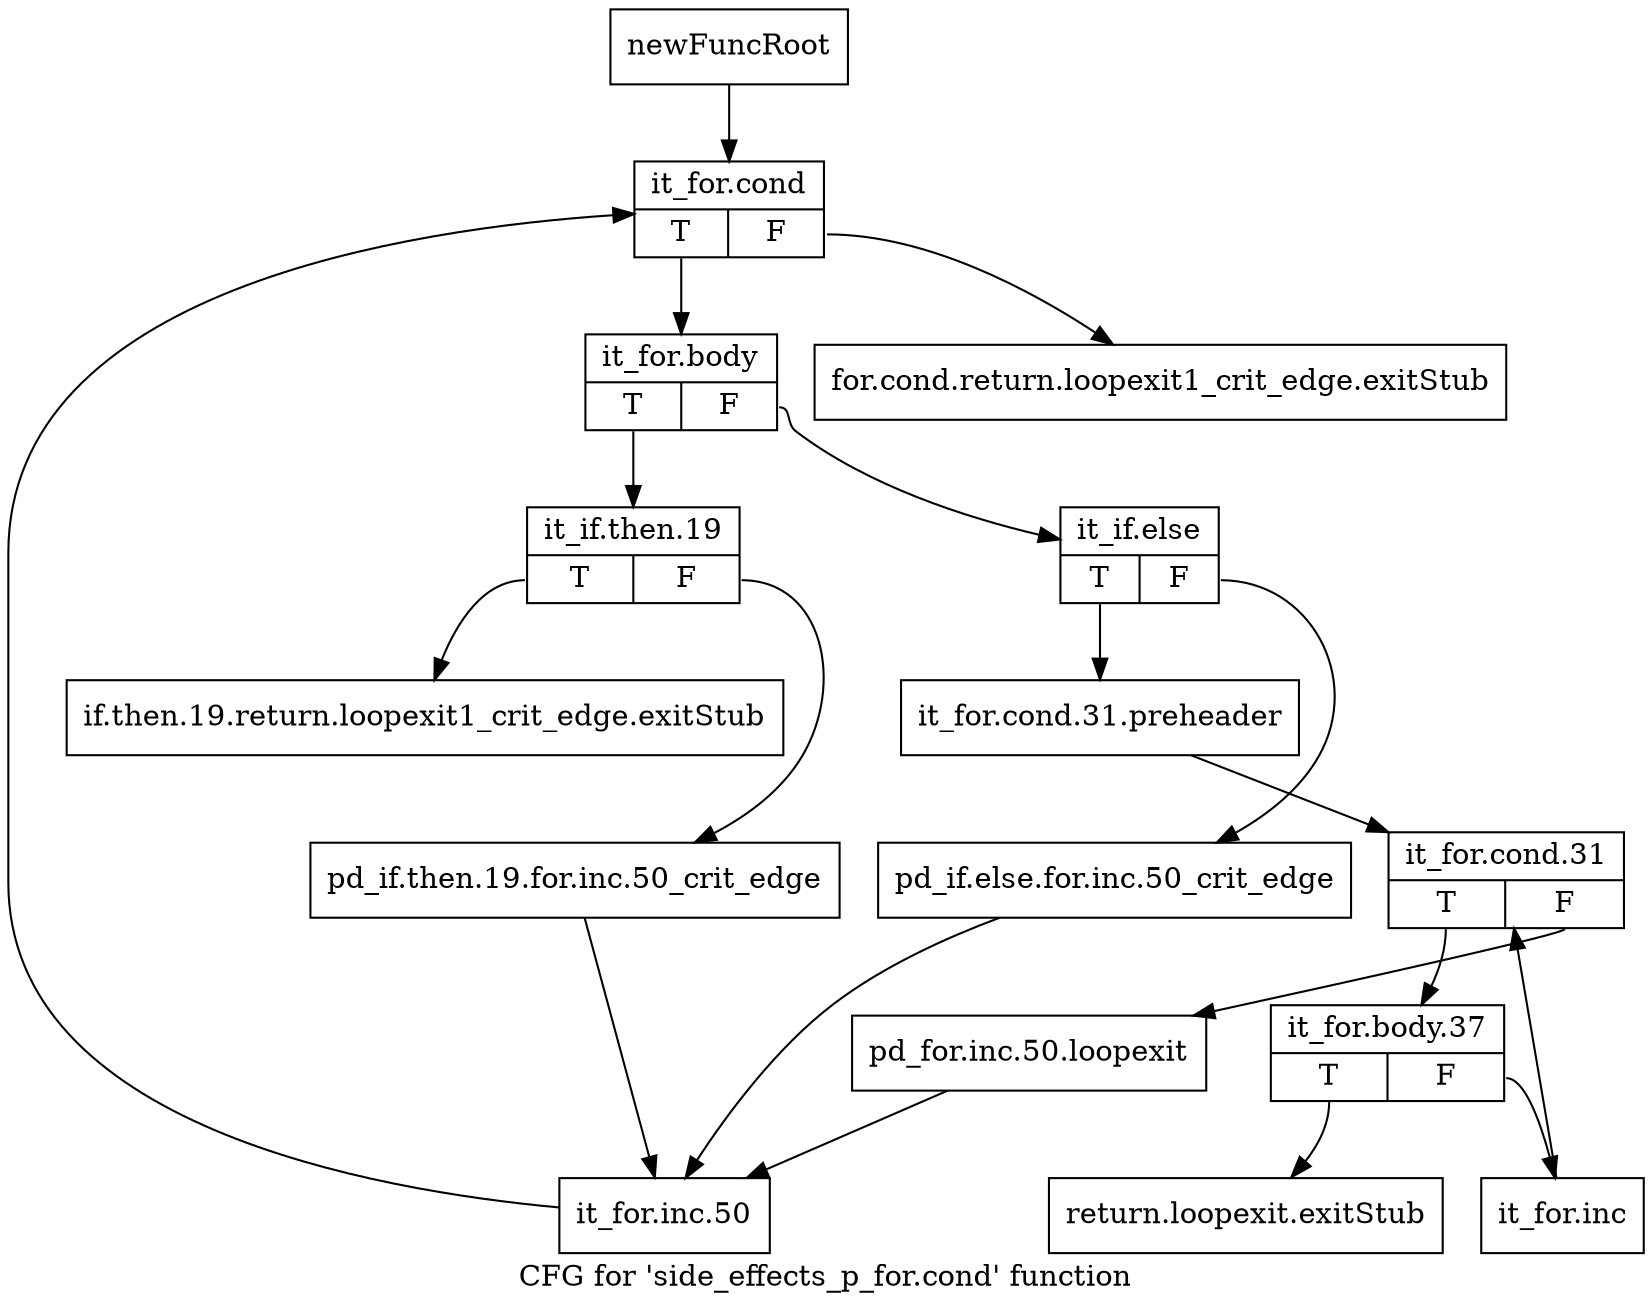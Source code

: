digraph "CFG for 'side_effects_p_for.cond' function" {
	label="CFG for 'side_effects_p_for.cond' function";

	Node0xc0ceef0 [shape=record,label="{newFuncRoot}"];
	Node0xc0ceef0 -> Node0xc0cf030;
	Node0xc0cef40 [shape=record,label="{for.cond.return.loopexit1_crit_edge.exitStub}"];
	Node0xc0cef90 [shape=record,label="{return.loopexit.exitStub}"];
	Node0xc0cefe0 [shape=record,label="{if.then.19.return.loopexit1_crit_edge.exitStub}"];
	Node0xc0cf030 [shape=record,label="{it_for.cond|{<s0>T|<s1>F}}"];
	Node0xc0cf030:s0 -> Node0xc0cf080;
	Node0xc0cf030:s1 -> Node0xc0cef40;
	Node0xc0cf080 [shape=record,label="{it_for.body|{<s0>T|<s1>F}}"];
	Node0xc0cf080:s0 -> Node0xc0cf300;
	Node0xc0cf080:s1 -> Node0xc0cf0d0;
	Node0xc0cf0d0 [shape=record,label="{it_if.else|{<s0>T|<s1>F}}"];
	Node0xc0cf0d0:s0 -> Node0xc0cf170;
	Node0xc0cf0d0:s1 -> Node0xc0cf120;
	Node0xc0cf120 [shape=record,label="{pd_if.else.for.inc.50_crit_edge}"];
	Node0xc0cf120 -> Node0xc0cf3a0;
	Node0xc0cf170 [shape=record,label="{it_for.cond.31.preheader}"];
	Node0xc0cf170 -> Node0xc0cf1c0;
	Node0xc0cf1c0 [shape=record,label="{it_for.cond.31|{<s0>T|<s1>F}}"];
	Node0xc0cf1c0:s0 -> Node0xc0cf260;
	Node0xc0cf1c0:s1 -> Node0xc0cf210;
	Node0xc0cf210 [shape=record,label="{pd_for.inc.50.loopexit}"];
	Node0xc0cf210 -> Node0xc0cf3a0;
	Node0xc0cf260 [shape=record,label="{it_for.body.37|{<s0>T|<s1>F}}"];
	Node0xc0cf260:s0 -> Node0xc0cef90;
	Node0xc0cf260:s1 -> Node0xc0cf2b0;
	Node0xc0cf2b0 [shape=record,label="{it_for.inc}"];
	Node0xc0cf2b0 -> Node0xc0cf1c0;
	Node0xc0cf300 [shape=record,label="{it_if.then.19|{<s0>T|<s1>F}}"];
	Node0xc0cf300:s0 -> Node0xc0cefe0;
	Node0xc0cf300:s1 -> Node0xc0cf350;
	Node0xc0cf350 [shape=record,label="{pd_if.then.19.for.inc.50_crit_edge}"];
	Node0xc0cf350 -> Node0xc0cf3a0;
	Node0xc0cf3a0 [shape=record,label="{it_for.inc.50}"];
	Node0xc0cf3a0 -> Node0xc0cf030;
}
